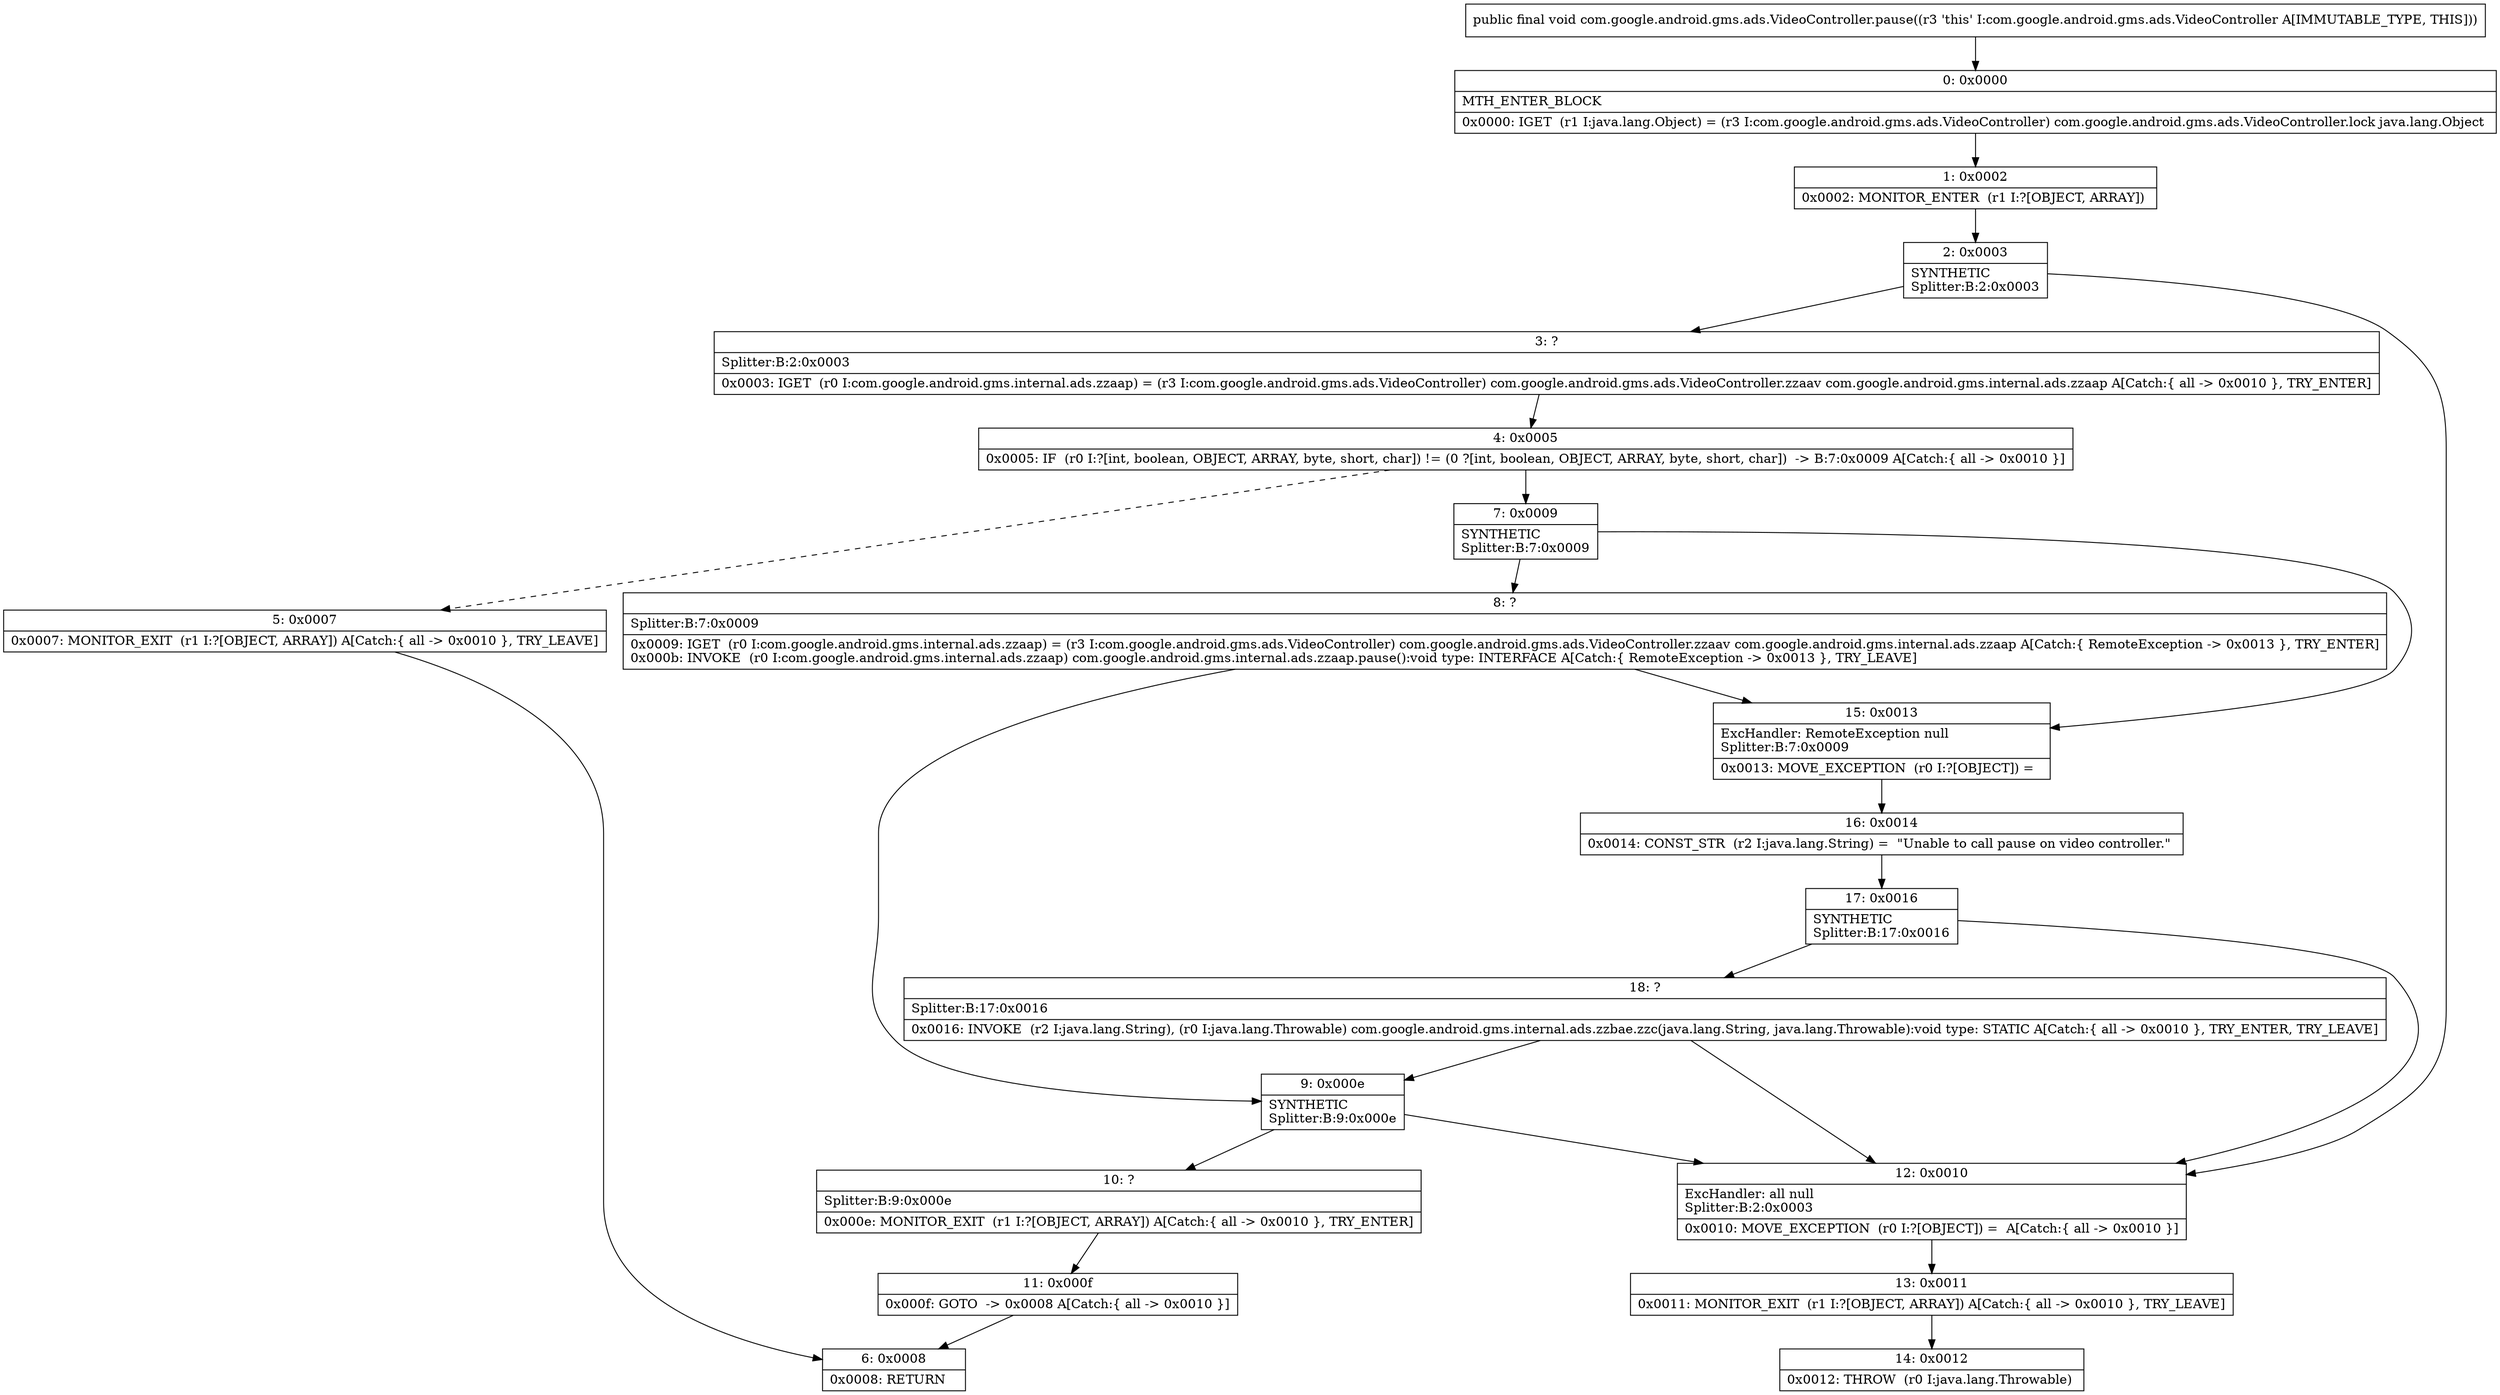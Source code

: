 digraph "CFG forcom.google.android.gms.ads.VideoController.pause()V" {
Node_0 [shape=record,label="{0\:\ 0x0000|MTH_ENTER_BLOCK\l|0x0000: IGET  (r1 I:java.lang.Object) = (r3 I:com.google.android.gms.ads.VideoController) com.google.android.gms.ads.VideoController.lock java.lang.Object \l}"];
Node_1 [shape=record,label="{1\:\ 0x0002|0x0002: MONITOR_ENTER  (r1 I:?[OBJECT, ARRAY]) \l}"];
Node_2 [shape=record,label="{2\:\ 0x0003|SYNTHETIC\lSplitter:B:2:0x0003\l}"];
Node_3 [shape=record,label="{3\:\ ?|Splitter:B:2:0x0003\l|0x0003: IGET  (r0 I:com.google.android.gms.internal.ads.zzaap) = (r3 I:com.google.android.gms.ads.VideoController) com.google.android.gms.ads.VideoController.zzaav com.google.android.gms.internal.ads.zzaap A[Catch:\{ all \-\> 0x0010 \}, TRY_ENTER]\l}"];
Node_4 [shape=record,label="{4\:\ 0x0005|0x0005: IF  (r0 I:?[int, boolean, OBJECT, ARRAY, byte, short, char]) != (0 ?[int, boolean, OBJECT, ARRAY, byte, short, char])  \-\> B:7:0x0009 A[Catch:\{ all \-\> 0x0010 \}]\l}"];
Node_5 [shape=record,label="{5\:\ 0x0007|0x0007: MONITOR_EXIT  (r1 I:?[OBJECT, ARRAY]) A[Catch:\{ all \-\> 0x0010 \}, TRY_LEAVE]\l}"];
Node_6 [shape=record,label="{6\:\ 0x0008|0x0008: RETURN   \l}"];
Node_7 [shape=record,label="{7\:\ 0x0009|SYNTHETIC\lSplitter:B:7:0x0009\l}"];
Node_8 [shape=record,label="{8\:\ ?|Splitter:B:7:0x0009\l|0x0009: IGET  (r0 I:com.google.android.gms.internal.ads.zzaap) = (r3 I:com.google.android.gms.ads.VideoController) com.google.android.gms.ads.VideoController.zzaav com.google.android.gms.internal.ads.zzaap A[Catch:\{ RemoteException \-\> 0x0013 \}, TRY_ENTER]\l0x000b: INVOKE  (r0 I:com.google.android.gms.internal.ads.zzaap) com.google.android.gms.internal.ads.zzaap.pause():void type: INTERFACE A[Catch:\{ RemoteException \-\> 0x0013 \}, TRY_LEAVE]\l}"];
Node_9 [shape=record,label="{9\:\ 0x000e|SYNTHETIC\lSplitter:B:9:0x000e\l}"];
Node_10 [shape=record,label="{10\:\ ?|Splitter:B:9:0x000e\l|0x000e: MONITOR_EXIT  (r1 I:?[OBJECT, ARRAY]) A[Catch:\{ all \-\> 0x0010 \}, TRY_ENTER]\l}"];
Node_11 [shape=record,label="{11\:\ 0x000f|0x000f: GOTO  \-\> 0x0008 A[Catch:\{ all \-\> 0x0010 \}]\l}"];
Node_12 [shape=record,label="{12\:\ 0x0010|ExcHandler: all null\lSplitter:B:2:0x0003\l|0x0010: MOVE_EXCEPTION  (r0 I:?[OBJECT]) =  A[Catch:\{ all \-\> 0x0010 \}]\l}"];
Node_13 [shape=record,label="{13\:\ 0x0011|0x0011: MONITOR_EXIT  (r1 I:?[OBJECT, ARRAY]) A[Catch:\{ all \-\> 0x0010 \}, TRY_LEAVE]\l}"];
Node_14 [shape=record,label="{14\:\ 0x0012|0x0012: THROW  (r0 I:java.lang.Throwable) \l}"];
Node_15 [shape=record,label="{15\:\ 0x0013|ExcHandler: RemoteException null\lSplitter:B:7:0x0009\l|0x0013: MOVE_EXCEPTION  (r0 I:?[OBJECT]) =  \l}"];
Node_16 [shape=record,label="{16\:\ 0x0014|0x0014: CONST_STR  (r2 I:java.lang.String) =  \"Unable to call pause on video controller.\" \l}"];
Node_17 [shape=record,label="{17\:\ 0x0016|SYNTHETIC\lSplitter:B:17:0x0016\l}"];
Node_18 [shape=record,label="{18\:\ ?|Splitter:B:17:0x0016\l|0x0016: INVOKE  (r2 I:java.lang.String), (r0 I:java.lang.Throwable) com.google.android.gms.internal.ads.zzbae.zzc(java.lang.String, java.lang.Throwable):void type: STATIC A[Catch:\{ all \-\> 0x0010 \}, TRY_ENTER, TRY_LEAVE]\l}"];
MethodNode[shape=record,label="{public final void com.google.android.gms.ads.VideoController.pause((r3 'this' I:com.google.android.gms.ads.VideoController A[IMMUTABLE_TYPE, THIS])) }"];
MethodNode -> Node_0;
Node_0 -> Node_1;
Node_1 -> Node_2;
Node_2 -> Node_3;
Node_2 -> Node_12;
Node_3 -> Node_4;
Node_4 -> Node_5[style=dashed];
Node_4 -> Node_7;
Node_5 -> Node_6;
Node_7 -> Node_8;
Node_7 -> Node_15;
Node_8 -> Node_9;
Node_8 -> Node_15;
Node_9 -> Node_10;
Node_9 -> Node_12;
Node_10 -> Node_11;
Node_11 -> Node_6;
Node_12 -> Node_13;
Node_13 -> Node_14;
Node_15 -> Node_16;
Node_16 -> Node_17;
Node_17 -> Node_18;
Node_17 -> Node_12;
Node_18 -> Node_12;
Node_18 -> Node_9;
}

